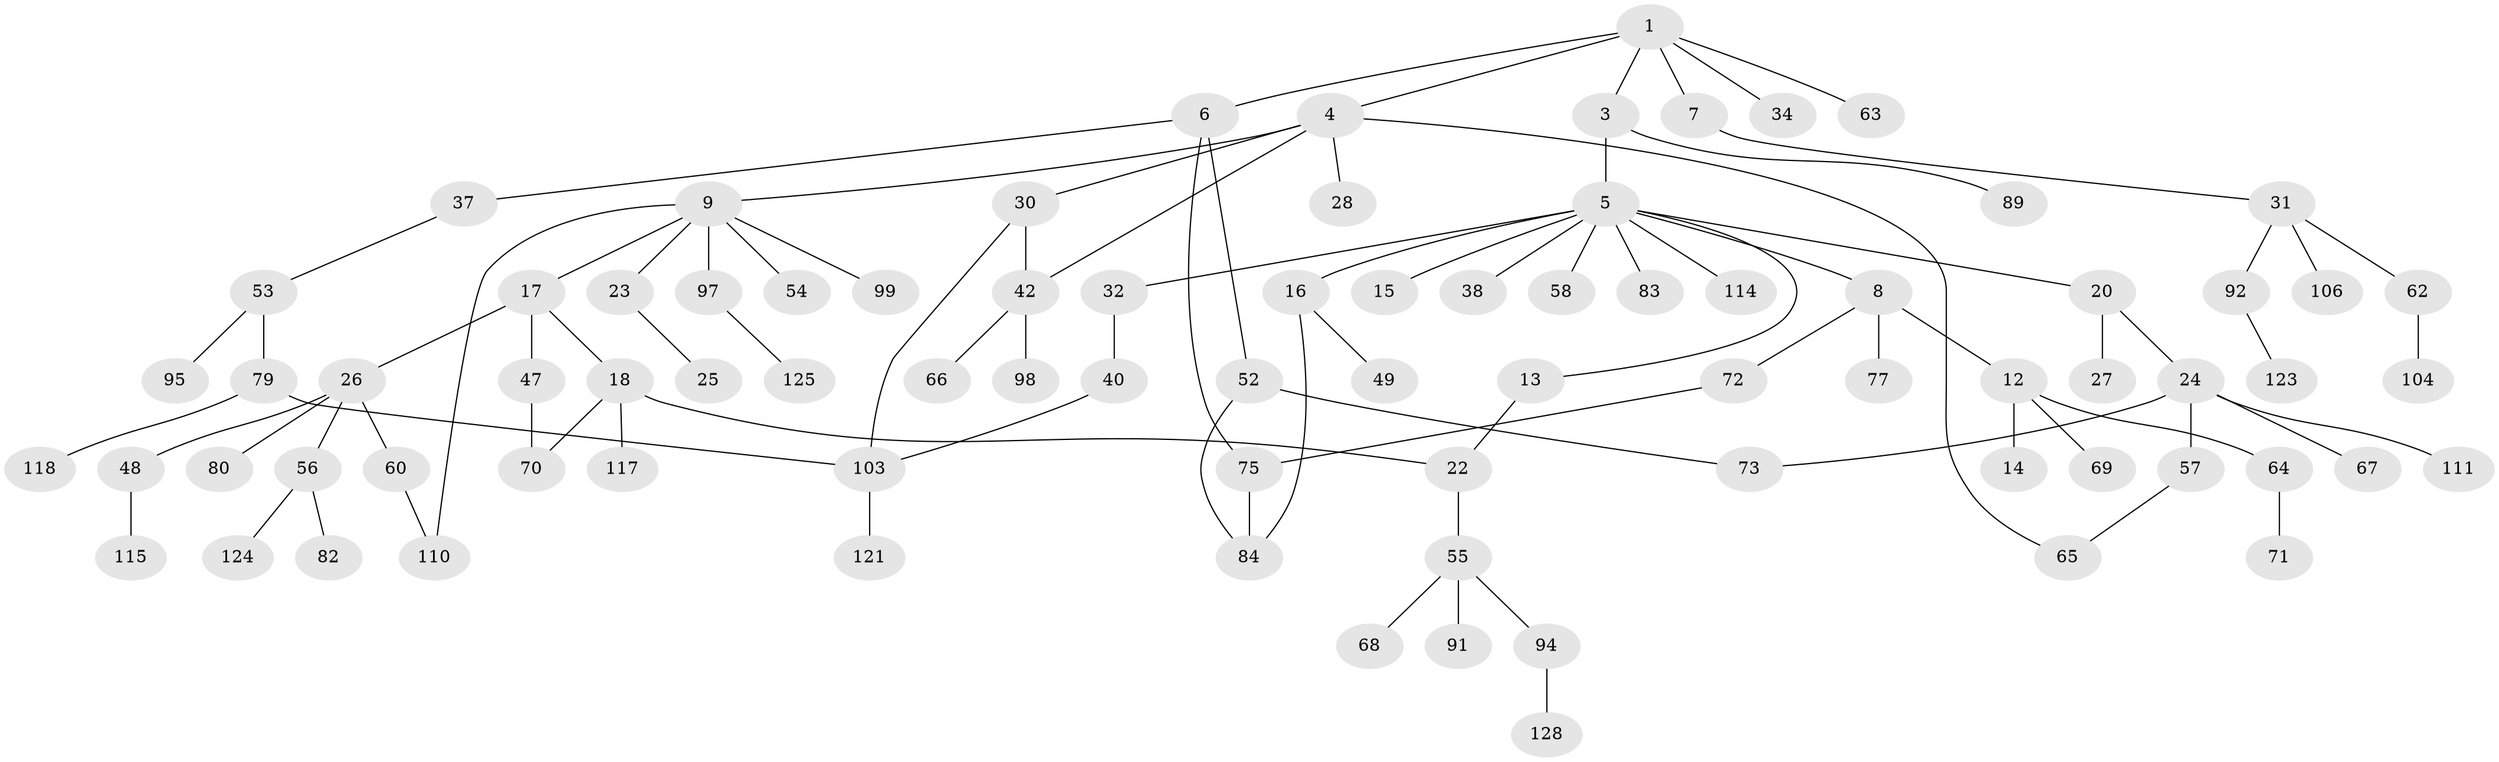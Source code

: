 // Generated by graph-tools (version 1.1) at 2025/23/03/03/25 07:23:32]
// undirected, 83 vertices, 93 edges
graph export_dot {
graph [start="1"]
  node [color=gray90,style=filled];
  1 [super="+2"];
  3 [super="+101"];
  4 [super="+10"];
  5 [super="+11"];
  6 [super="+112"];
  7;
  8 [super="+44"];
  9 [super="+36"];
  12 [super="+19"];
  13 [super="+33"];
  14 [super="+35"];
  15 [super="+105"];
  16 [super="+45"];
  17;
  18 [super="+21"];
  20;
  22 [super="+109"];
  23 [super="+29"];
  24 [super="+127"];
  25;
  26 [super="+41"];
  27 [super="+46"];
  28 [super="+43"];
  30 [super="+116"];
  31 [super="+50"];
  32;
  34 [super="+39"];
  37;
  38 [super="+122"];
  40 [super="+90"];
  42 [super="+51"];
  47 [super="+100"];
  48;
  49 [super="+93"];
  52 [super="+119"];
  53 [super="+61"];
  54 [super="+59"];
  55 [super="+78"];
  56 [super="+74"];
  57;
  58;
  60;
  62 [super="+129"];
  63 [super="+107"];
  64;
  65 [super="+76"];
  66;
  67;
  68 [super="+85"];
  69;
  70;
  71 [super="+81"];
  72 [super="+86"];
  73 [super="+88"];
  75 [super="+108"];
  77;
  79 [super="+96"];
  80;
  82;
  83 [super="+113"];
  84 [super="+87"];
  89;
  91;
  92 [super="+102"];
  94 [super="+120"];
  95;
  97;
  98;
  99;
  103;
  104;
  106 [super="+126"];
  110 [super="+130"];
  111;
  114;
  115;
  117;
  118;
  121;
  123;
  124;
  125;
  128;
  1 -- 3;
  1 -- 34;
  1 -- 4;
  1 -- 6;
  1 -- 7;
  1 -- 63;
  3 -- 5;
  3 -- 89;
  4 -- 9;
  4 -- 30;
  4 -- 42;
  4 -- 28;
  4 -- 65;
  5 -- 8;
  5 -- 15;
  5 -- 16;
  5 -- 32;
  5 -- 38;
  5 -- 58;
  5 -- 114;
  5 -- 13;
  5 -- 83;
  5 -- 20;
  6 -- 37;
  6 -- 52;
  6 -- 75;
  7 -- 31;
  8 -- 12;
  8 -- 72;
  8 -- 77;
  9 -- 17;
  9 -- 23;
  9 -- 97;
  9 -- 99;
  9 -- 110;
  9 -- 54;
  12 -- 14;
  12 -- 64;
  12 -- 69;
  13 -- 22;
  16 -- 49;
  16 -- 84;
  17 -- 18;
  17 -- 26;
  17 -- 47;
  18 -- 70;
  18 -- 117;
  18 -- 22;
  20 -- 24;
  20 -- 27;
  22 -- 55;
  23 -- 25;
  24 -- 57;
  24 -- 67;
  24 -- 111;
  24 -- 73;
  26 -- 48;
  26 -- 80;
  26 -- 56;
  26 -- 60;
  30 -- 42;
  30 -- 103;
  31 -- 62;
  31 -- 106;
  31 -- 92;
  32 -- 40;
  37 -- 53;
  40 -- 103;
  42 -- 98;
  42 -- 66;
  47 -- 70;
  48 -- 115;
  52 -- 73;
  52 -- 84;
  53 -- 79;
  53 -- 95;
  55 -- 68;
  55 -- 91;
  55 -- 94;
  56 -- 124;
  56 -- 82;
  57 -- 65;
  60 -- 110;
  62 -- 104;
  64 -- 71;
  72 -- 75;
  75 -- 84;
  79 -- 118;
  79 -- 103;
  92 -- 123;
  94 -- 128;
  97 -- 125;
  103 -- 121;
}
